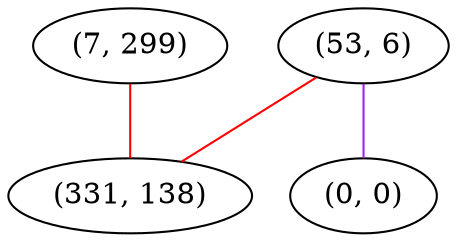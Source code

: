 graph "" {
"(53, 6)";
"(7, 299)";
"(331, 138)";
"(0, 0)";
"(53, 6)" -- "(331, 138)"  [color=red, key=0, weight=1];
"(53, 6)" -- "(0, 0)"  [color=purple, key=0, weight=4];
"(7, 299)" -- "(331, 138)"  [color=red, key=0, weight=1];
}
